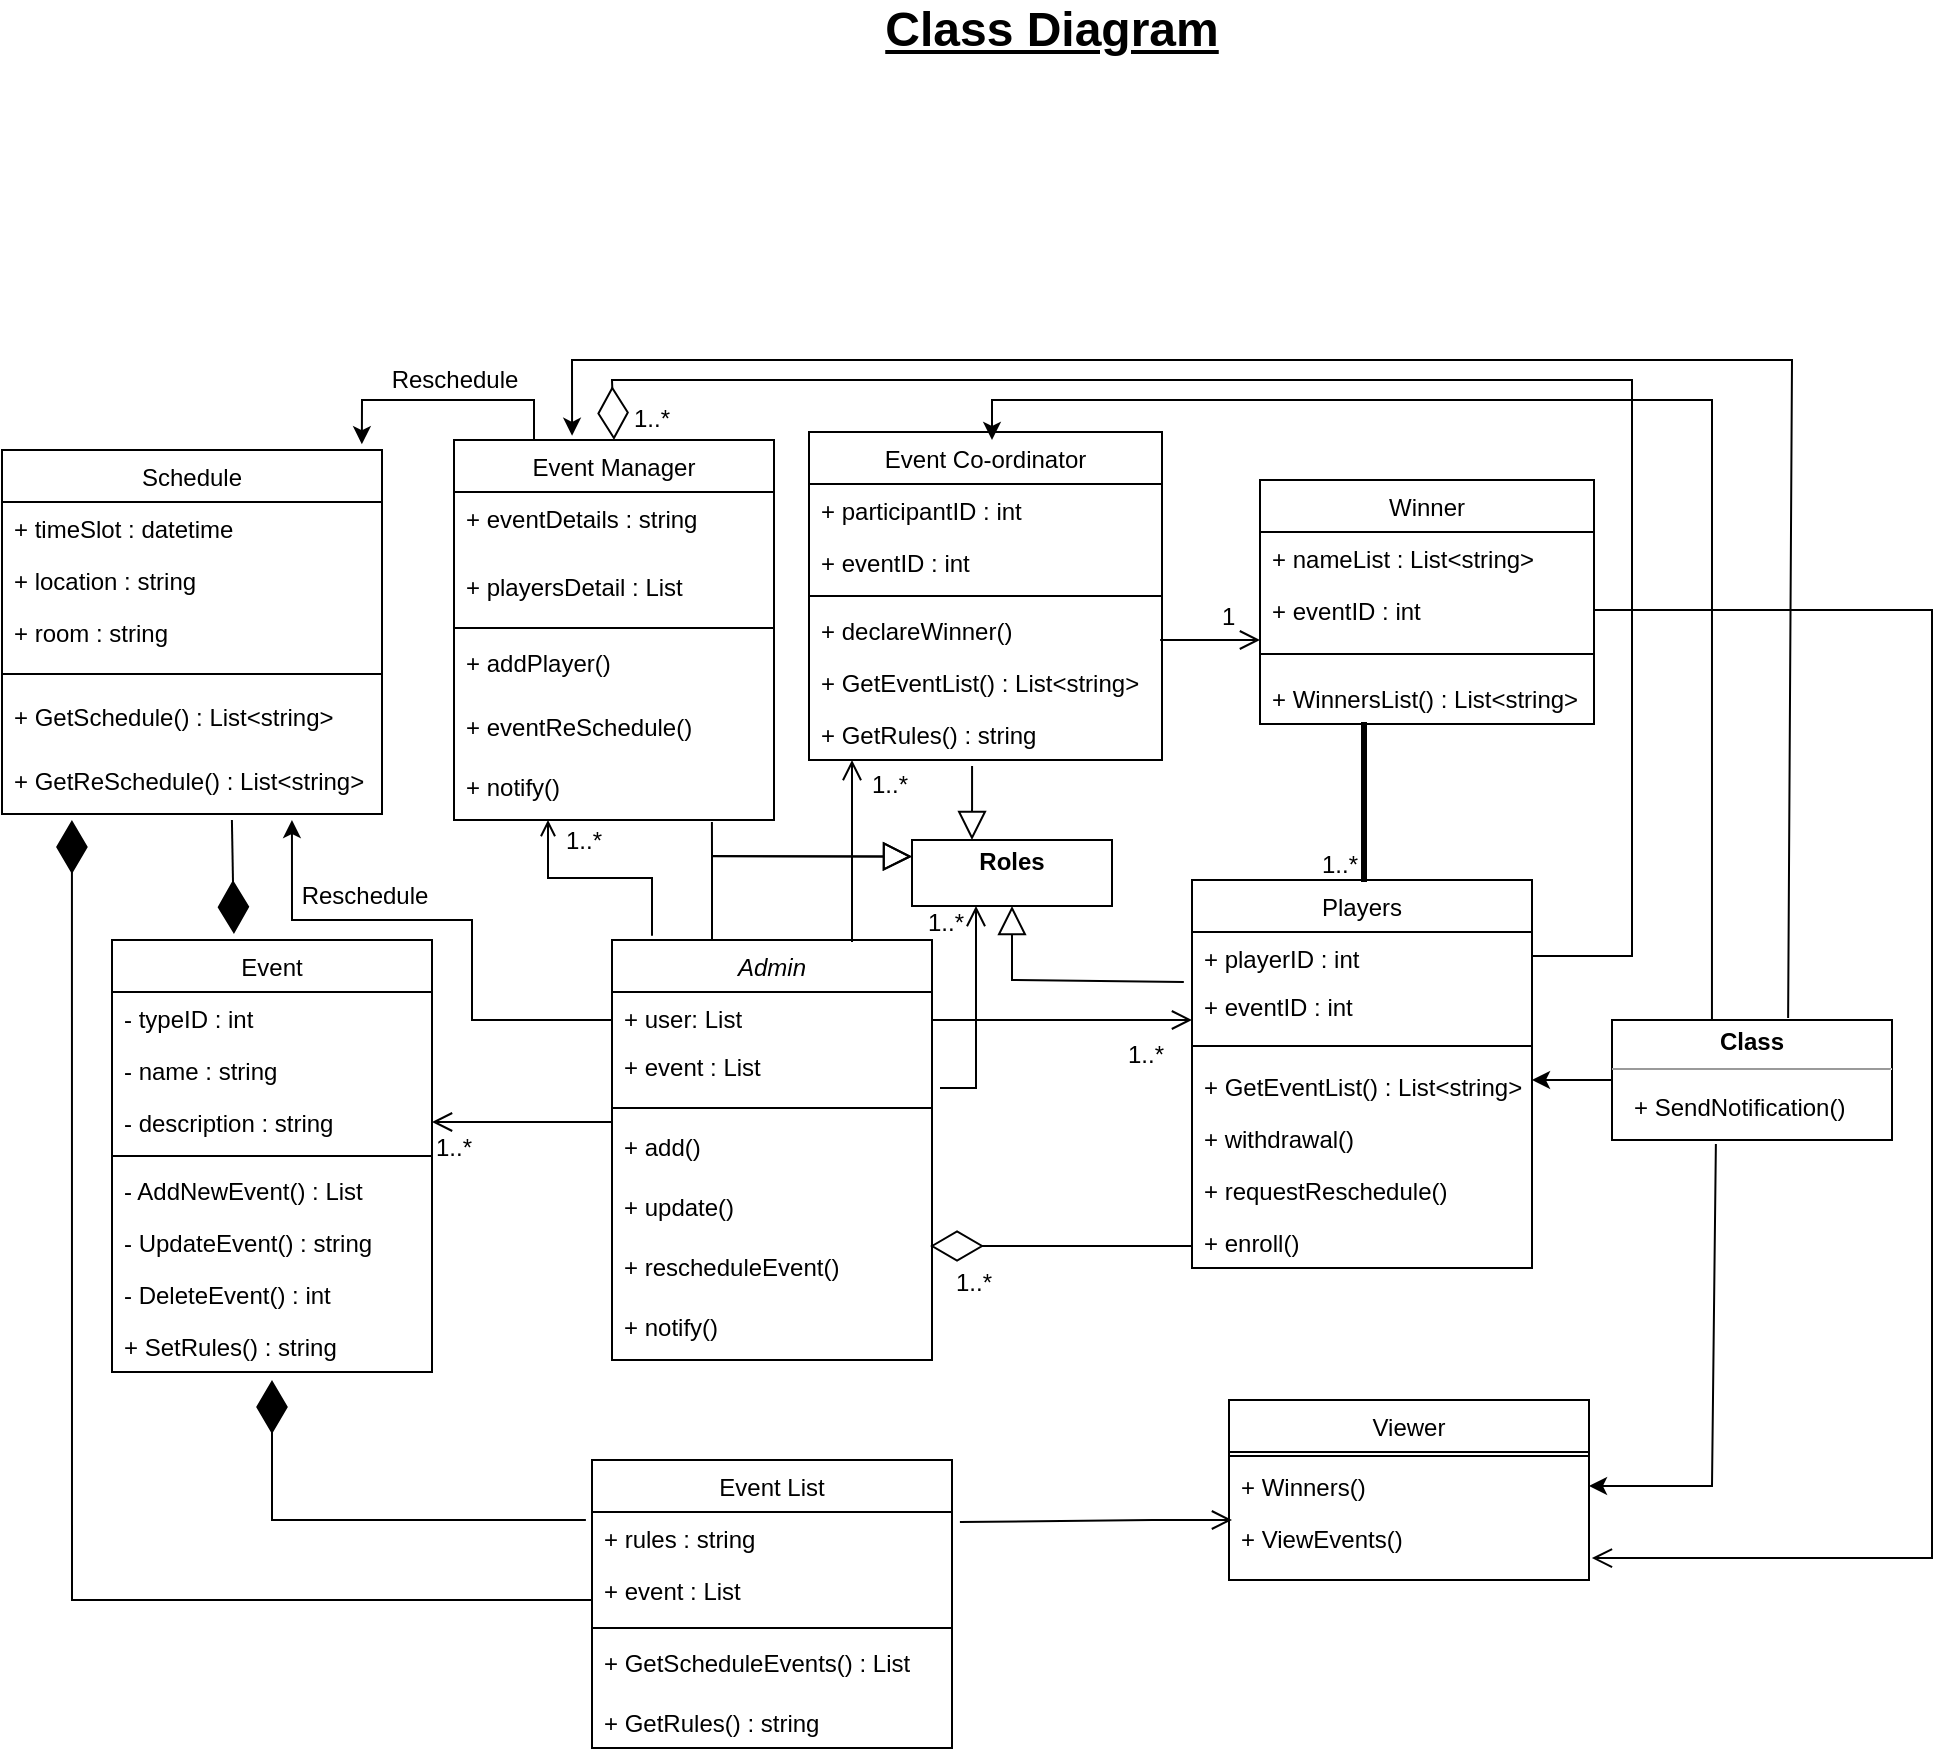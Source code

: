<mxfile version="20.7.4" type="device"><diagram id="C5RBs43oDa-KdzZeNtuy" name="Page-1"><mxGraphModel dx="1120" dy="452" grid="1" gridSize="10" guides="1" tooltips="1" connect="1" arrows="1" fold="1" page="1" pageScale="1" pageWidth="827" pageHeight="1169" math="0" shadow="0"><root><mxCell id="WIyWlLk6GJQsqaUBKTNV-0"/><mxCell id="WIyWlLk6GJQsqaUBKTNV-1" parent="WIyWlLk6GJQsqaUBKTNV-0"/><mxCell id="zkfFHV4jXpPFQw0GAbJ--13" value="Event Manager" style="swimlane;fontStyle=0;align=center;verticalAlign=top;childLayout=stackLayout;horizontal=1;startSize=26;horizontalStack=0;resizeParent=1;resizeLast=0;collapsible=1;marginBottom=0;rounded=0;shadow=0;strokeWidth=1;" parent="WIyWlLk6GJQsqaUBKTNV-1" vertex="1"><mxGeometry x="231" y="310" width="160" height="190" as="geometry"><mxRectangle x="340" y="380" width="170" height="26" as="alternateBounds"/></mxGeometry></mxCell><mxCell id="zxB-5FzPD1JeZyUtY9mm-42" value="+ eventDetails : string" style="text;align=left;verticalAlign=top;spacingLeft=4;spacingRight=4;overflow=hidden;rotatable=0;points=[[0,0.5],[1,0.5]];portConstraint=eastwest;" vertex="1" parent="zkfFHV4jXpPFQw0GAbJ--13"><mxGeometry y="26" width="160" height="34" as="geometry"/></mxCell><mxCell id="zxB-5FzPD1JeZyUtY9mm-41" value="+ playersDetail : List" style="text;align=left;verticalAlign=top;spacingLeft=4;spacingRight=4;overflow=hidden;rotatable=0;points=[[0,0.5],[1,0.5]];portConstraint=eastwest;" vertex="1" parent="zkfFHV4jXpPFQw0GAbJ--13"><mxGeometry y="60" width="160" height="30" as="geometry"/></mxCell><mxCell id="zkfFHV4jXpPFQw0GAbJ--15" value="" style="line;html=1;strokeWidth=1;align=left;verticalAlign=middle;spacingTop=-1;spacingLeft=3;spacingRight=3;rotatable=0;labelPosition=right;points=[];portConstraint=eastwest;" parent="zkfFHV4jXpPFQw0GAbJ--13" vertex="1"><mxGeometry y="90" width="160" height="8" as="geometry"/></mxCell><mxCell id="zxB-5FzPD1JeZyUtY9mm-44" value="+ addPlayer()" style="text;align=left;verticalAlign=top;spacingLeft=4;spacingRight=4;overflow=hidden;rotatable=0;points=[[0,0.5],[1,0.5]];portConstraint=eastwest;" vertex="1" parent="zkfFHV4jXpPFQw0GAbJ--13"><mxGeometry y="98" width="160" height="32" as="geometry"/></mxCell><mxCell id="zxB-5FzPD1JeZyUtY9mm-45" value="+ eventReSchedule()" style="text;align=left;verticalAlign=top;spacingLeft=4;spacingRight=4;overflow=hidden;rotatable=0;points=[[0,0.5],[1,0.5]];portConstraint=eastwest;" vertex="1" parent="zkfFHV4jXpPFQw0GAbJ--13"><mxGeometry y="130" width="160" height="30" as="geometry"/></mxCell><mxCell id="zxB-5FzPD1JeZyUtY9mm-46" value="+ notify()" style="text;align=left;verticalAlign=top;spacingLeft=4;spacingRight=4;overflow=hidden;rotatable=0;points=[[0,0.5],[1,0.5]];portConstraint=eastwest;" vertex="1" parent="zkfFHV4jXpPFQw0GAbJ--13"><mxGeometry y="160" width="160" height="30" as="geometry"/></mxCell><mxCell id="zkfFHV4jXpPFQw0GAbJ--17" value="Event Co-ordinator" style="swimlane;fontStyle=0;align=center;verticalAlign=top;childLayout=stackLayout;horizontal=1;startSize=26;horizontalStack=0;resizeParent=1;resizeLast=0;collapsible=1;marginBottom=0;rounded=0;shadow=0;strokeWidth=1;" parent="WIyWlLk6GJQsqaUBKTNV-1" vertex="1"><mxGeometry x="408.5" y="306" width="176.5" height="164" as="geometry"><mxRectangle x="550" y="140" width="160" height="26" as="alternateBounds"/></mxGeometry></mxCell><mxCell id="zxB-5FzPD1JeZyUtY9mm-77" value="+ participantID : int" style="text;align=left;verticalAlign=top;spacingLeft=4;spacingRight=4;overflow=hidden;rotatable=0;points=[[0,0.5],[1,0.5]];portConstraint=eastwest;rounded=0;shadow=0;html=0;" vertex="1" parent="zkfFHV4jXpPFQw0GAbJ--17"><mxGeometry y="26" width="176.5" height="26" as="geometry"/></mxCell><mxCell id="zxB-5FzPD1JeZyUtY9mm-80" value="+ eventID : int" style="text;align=left;verticalAlign=top;spacingLeft=4;spacingRight=4;overflow=hidden;rotatable=0;points=[[0,0.5],[1,0.5]];portConstraint=eastwest;" vertex="1" parent="zkfFHV4jXpPFQw0GAbJ--17"><mxGeometry y="52" width="176.5" height="26" as="geometry"/></mxCell><mxCell id="zkfFHV4jXpPFQw0GAbJ--23" value="" style="line;html=1;strokeWidth=1;align=left;verticalAlign=middle;spacingTop=-1;spacingLeft=3;spacingRight=3;rotatable=0;labelPosition=right;points=[];portConstraint=eastwest;" parent="zkfFHV4jXpPFQw0GAbJ--17" vertex="1"><mxGeometry y="78" width="176.5" height="8" as="geometry"/></mxCell><mxCell id="zxB-5FzPD1JeZyUtY9mm-79" value="+ declareWinner()" style="text;align=left;verticalAlign=top;spacingLeft=4;spacingRight=4;overflow=hidden;rotatable=0;points=[[0,0.5],[1,0.5]];portConstraint=eastwest;" vertex="1" parent="zkfFHV4jXpPFQw0GAbJ--17"><mxGeometry y="86" width="176.5" height="26" as="geometry"/></mxCell><mxCell id="zxB-5FzPD1JeZyUtY9mm-81" value="+ GetEventList() : List&lt;string&gt;" style="text;align=left;verticalAlign=top;spacingLeft=4;spacingRight=4;overflow=hidden;rotatable=0;points=[[0,0.5],[1,0.5]];portConstraint=eastwest;" vertex="1" parent="zkfFHV4jXpPFQw0GAbJ--17"><mxGeometry y="112" width="176.5" height="26" as="geometry"/></mxCell><mxCell id="zxB-5FzPD1JeZyUtY9mm-82" value="+ GetRules() : string" style="text;align=left;verticalAlign=top;spacingLeft=4;spacingRight=4;overflow=hidden;rotatable=0;points=[[0,0.5],[1,0.5]];portConstraint=eastwest;" vertex="1" parent="zkfFHV4jXpPFQw0GAbJ--17"><mxGeometry y="138" width="176.5" height="26" as="geometry"/></mxCell><mxCell id="zxB-5FzPD1JeZyUtY9mm-0" value="&lt;b&gt;&lt;font style=&quot;font-size: 24px;&quot;&gt;&lt;u&gt;Class Diagram&lt;/u&gt;&lt;/font&gt;&lt;/b&gt;" style="text;html=1;strokeColor=none;fillColor=none;align=center;verticalAlign=middle;whiteSpace=wrap;rounded=0;" vertex="1" parent="WIyWlLk6GJQsqaUBKTNV-1"><mxGeometry x="375" y="90" width="310" height="30" as="geometry"/></mxCell><mxCell id="zxB-5FzPD1JeZyUtY9mm-4" value="Viewer" style="swimlane;fontStyle=0;align=center;verticalAlign=top;childLayout=stackLayout;horizontal=1;startSize=26;horizontalStack=0;resizeParent=1;resizeLast=0;collapsible=1;marginBottom=0;rounded=0;shadow=0;strokeWidth=1;" vertex="1" parent="WIyWlLk6GJQsqaUBKTNV-1"><mxGeometry x="618.5" y="790" width="180" height="90" as="geometry"><mxRectangle x="340" y="380" width="170" height="26" as="alternateBounds"/></mxGeometry></mxCell><mxCell id="zxB-5FzPD1JeZyUtY9mm-6" value="" style="line;html=1;strokeWidth=1;align=left;verticalAlign=middle;spacingTop=-1;spacingLeft=3;spacingRight=3;rotatable=0;labelPosition=right;points=[];portConstraint=eastwest;" vertex="1" parent="zxB-5FzPD1JeZyUtY9mm-4"><mxGeometry y="26" width="180" height="4" as="geometry"/></mxCell><mxCell id="zxB-5FzPD1JeZyUtY9mm-110" value="+ Winners()" style="text;align=left;verticalAlign=top;spacingLeft=4;spacingRight=4;overflow=hidden;rotatable=0;points=[[0,0.5],[1,0.5]];portConstraint=eastwest;" vertex="1" parent="zxB-5FzPD1JeZyUtY9mm-4"><mxGeometry y="30" width="180" height="26" as="geometry"/></mxCell><mxCell id="zxB-5FzPD1JeZyUtY9mm-122" value="+ ViewEvents()" style="text;align=left;verticalAlign=top;spacingLeft=4;spacingRight=4;overflow=hidden;rotatable=0;points=[[0,0.5],[1,0.5]];portConstraint=eastwest;" vertex="1" parent="zxB-5FzPD1JeZyUtY9mm-4"><mxGeometry y="56" width="180" height="30" as="geometry"/></mxCell><mxCell id="zxB-5FzPD1JeZyUtY9mm-13" value="Admin" style="swimlane;fontStyle=2;align=center;verticalAlign=top;childLayout=stackLayout;horizontal=1;startSize=26;horizontalStack=0;resizeParent=1;resizeLast=0;collapsible=1;marginBottom=0;rounded=0;shadow=0;strokeWidth=1;" vertex="1" parent="WIyWlLk6GJQsqaUBKTNV-1"><mxGeometry x="310" y="560" width="160" height="210" as="geometry"><mxRectangle x="230" y="140" width="160" height="26" as="alternateBounds"/></mxGeometry></mxCell><mxCell id="zxB-5FzPD1JeZyUtY9mm-14" value="+ user: List" style="text;align=left;verticalAlign=top;spacingLeft=4;spacingRight=4;overflow=hidden;rotatable=0;points=[[0,0.5],[1,0.5]];portConstraint=eastwest;" vertex="1" parent="zxB-5FzPD1JeZyUtY9mm-13"><mxGeometry y="26" width="160" height="24" as="geometry"/></mxCell><mxCell id="zxB-5FzPD1JeZyUtY9mm-95" value="+ event : List" style="text;align=left;verticalAlign=top;spacingLeft=4;spacingRight=4;overflow=hidden;rotatable=0;points=[[0,0.5],[1,0.5]];portConstraint=eastwest;" vertex="1" parent="zxB-5FzPD1JeZyUtY9mm-13"><mxGeometry y="50" width="160" height="28" as="geometry"/></mxCell><mxCell id="zxB-5FzPD1JeZyUtY9mm-16" value="" style="line;html=1;strokeWidth=1;align=left;verticalAlign=middle;spacingTop=-1;spacingLeft=3;spacingRight=3;rotatable=0;labelPosition=right;points=[];portConstraint=eastwest;" vertex="1" parent="zxB-5FzPD1JeZyUtY9mm-13"><mxGeometry y="78" width="160" height="12" as="geometry"/></mxCell><mxCell id="zxB-5FzPD1JeZyUtY9mm-17" value="+ add()" style="text;align=left;verticalAlign=top;spacingLeft=4;spacingRight=4;overflow=hidden;rotatable=0;points=[[0,0.5],[1,0.5]];portConstraint=eastwest;" vertex="1" parent="zxB-5FzPD1JeZyUtY9mm-13"><mxGeometry y="90" width="160" height="30" as="geometry"/></mxCell><mxCell id="zxB-5FzPD1JeZyUtY9mm-18" value="+ update()" style="text;align=left;verticalAlign=top;spacingLeft=4;spacingRight=4;overflow=hidden;rotatable=0;points=[[0,0.5],[1,0.5]];portConstraint=eastwest;" vertex="1" parent="zxB-5FzPD1JeZyUtY9mm-13"><mxGeometry y="120" width="160" height="30" as="geometry"/></mxCell><mxCell id="zxB-5FzPD1JeZyUtY9mm-69" value="+ rescheduleEvent()" style="text;align=left;verticalAlign=top;spacingLeft=4;spacingRight=4;overflow=hidden;rotatable=0;points=[[0,0.5],[1,0.5]];portConstraint=eastwest;" vertex="1" parent="zxB-5FzPD1JeZyUtY9mm-13"><mxGeometry y="150" width="160" height="30" as="geometry"/></mxCell><mxCell id="zxB-5FzPD1JeZyUtY9mm-19" value="+ notify()" style="text;align=left;verticalAlign=top;spacingLeft=4;spacingRight=4;overflow=hidden;rotatable=0;points=[[0,0.5],[1,0.5]];portConstraint=eastwest;" vertex="1" parent="zxB-5FzPD1JeZyUtY9mm-13"><mxGeometry y="180" width="160" height="30" as="geometry"/></mxCell><mxCell id="zxB-5FzPD1JeZyUtY9mm-20" value="Event List" style="swimlane;fontStyle=0;align=center;verticalAlign=top;childLayout=stackLayout;horizontal=1;startSize=26;horizontalStack=0;resizeParent=1;resizeLast=0;collapsible=1;marginBottom=0;rounded=0;shadow=0;strokeWidth=1;" vertex="1" parent="WIyWlLk6GJQsqaUBKTNV-1"><mxGeometry x="300" y="820" width="180" height="144" as="geometry"><mxRectangle x="340" y="380" width="170" height="26" as="alternateBounds"/></mxGeometry></mxCell><mxCell id="zxB-5FzPD1JeZyUtY9mm-21" value="+ rules : string" style="text;align=left;verticalAlign=top;spacingLeft=4;spacingRight=4;overflow=hidden;rotatable=0;points=[[0,0.5],[1,0.5]];portConstraint=eastwest;" vertex="1" parent="zxB-5FzPD1JeZyUtY9mm-20"><mxGeometry y="26" width="180" height="26" as="geometry"/></mxCell><mxCell id="zxB-5FzPD1JeZyUtY9mm-15" value="+ event : List" style="text;align=left;verticalAlign=top;spacingLeft=4;spacingRight=4;overflow=hidden;rotatable=0;points=[[0,0.5],[1,0.5]];portConstraint=eastwest;" vertex="1" parent="zxB-5FzPD1JeZyUtY9mm-20"><mxGeometry y="52" width="180" height="28" as="geometry"/></mxCell><mxCell id="zxB-5FzPD1JeZyUtY9mm-22" value="" style="line;html=1;strokeWidth=1;align=left;verticalAlign=middle;spacingTop=-1;spacingLeft=3;spacingRight=3;rotatable=0;labelPosition=right;points=[];portConstraint=eastwest;" vertex="1" parent="zxB-5FzPD1JeZyUtY9mm-20"><mxGeometry y="80" width="180" height="8" as="geometry"/></mxCell><mxCell id="zxB-5FzPD1JeZyUtY9mm-86" value="+ GetScheduleEvents() : List" style="text;align=left;verticalAlign=top;spacingLeft=4;spacingRight=4;overflow=hidden;rotatable=0;points=[[0,0.5],[1,0.5]];portConstraint=eastwest;" vertex="1" parent="zxB-5FzPD1JeZyUtY9mm-20"><mxGeometry y="88" width="180" height="30" as="geometry"/></mxCell><mxCell id="zxB-5FzPD1JeZyUtY9mm-93" value="+ GetRules() : string" style="text;align=left;verticalAlign=top;spacingLeft=4;spacingRight=4;overflow=hidden;rotatable=0;points=[[0,0.5],[1,0.5]];portConstraint=eastwest;" vertex="1" parent="zxB-5FzPD1JeZyUtY9mm-20"><mxGeometry y="118" width="180" height="26" as="geometry"/></mxCell><mxCell id="zxB-5FzPD1JeZyUtY9mm-23" value="Winner" style="swimlane;fontStyle=0;align=center;verticalAlign=top;childLayout=stackLayout;horizontal=1;startSize=26;horizontalStack=0;resizeParent=1;resizeLast=0;collapsible=1;marginBottom=0;rounded=0;shadow=0;strokeWidth=1;" vertex="1" parent="WIyWlLk6GJQsqaUBKTNV-1"><mxGeometry x="634" y="330" width="167" height="122" as="geometry"><mxRectangle x="340" y="380" width="170" height="26" as="alternateBounds"/></mxGeometry></mxCell><mxCell id="zxB-5FzPD1JeZyUtY9mm-24" value="+ nameList : List&lt;string&gt;" style="text;align=left;verticalAlign=top;spacingLeft=4;spacingRight=4;overflow=hidden;rotatable=0;points=[[0,0.5],[1,0.5]];portConstraint=eastwest;" vertex="1" parent="zxB-5FzPD1JeZyUtY9mm-23"><mxGeometry y="26" width="167" height="26" as="geometry"/></mxCell><mxCell id="zxB-5FzPD1JeZyUtY9mm-83" value="+ eventID : int" style="text;align=left;verticalAlign=top;spacingLeft=4;spacingRight=4;overflow=hidden;rotatable=0;points=[[0,0.5],[1,0.5]];portConstraint=eastwest;" vertex="1" parent="zxB-5FzPD1JeZyUtY9mm-23"><mxGeometry y="52" width="167" height="26" as="geometry"/></mxCell><mxCell id="zxB-5FzPD1JeZyUtY9mm-25" value="" style="line;html=1;strokeWidth=1;align=left;verticalAlign=middle;spacingTop=-1;spacingLeft=3;spacingRight=3;rotatable=0;labelPosition=right;points=[];portConstraint=eastwest;" vertex="1" parent="zxB-5FzPD1JeZyUtY9mm-23"><mxGeometry y="78" width="167" height="18" as="geometry"/></mxCell><mxCell id="zxB-5FzPD1JeZyUtY9mm-84" value="+ WinnersList() : List&lt;string&gt;" style="text;align=left;verticalAlign=top;spacingLeft=4;spacingRight=4;overflow=hidden;rotatable=0;points=[[0,0.5],[1,0.5]];portConstraint=eastwest;" vertex="1" parent="zxB-5FzPD1JeZyUtY9mm-23"><mxGeometry y="96" width="167" height="26" as="geometry"/></mxCell><mxCell id="zxB-5FzPD1JeZyUtY9mm-26" value="Schedule" style="swimlane;fontStyle=0;align=center;verticalAlign=top;childLayout=stackLayout;horizontal=1;startSize=26;horizontalStack=0;resizeParent=1;resizeLast=0;collapsible=1;marginBottom=0;rounded=0;shadow=0;strokeWidth=1;" vertex="1" parent="WIyWlLk6GJQsqaUBKTNV-1"><mxGeometry x="5" y="315" width="190" height="182" as="geometry"><mxRectangle x="340" y="380" width="170" height="26" as="alternateBounds"/></mxGeometry></mxCell><mxCell id="zxB-5FzPD1JeZyUtY9mm-27" value="+ timeSlot : datetime" style="text;align=left;verticalAlign=top;spacingLeft=4;spacingRight=4;overflow=hidden;rotatable=0;points=[[0,0.5],[1,0.5]];portConstraint=eastwest;" vertex="1" parent="zxB-5FzPD1JeZyUtY9mm-26"><mxGeometry y="26" width="190" height="26" as="geometry"/></mxCell><mxCell id="zxB-5FzPD1JeZyUtY9mm-28" value="+ location : string" style="text;align=left;verticalAlign=top;spacingLeft=4;spacingRight=4;overflow=hidden;rotatable=0;points=[[0,0.5],[1,0.5]];portConstraint=eastwest;" vertex="1" parent="zxB-5FzPD1JeZyUtY9mm-26"><mxGeometry y="52" width="190" height="26" as="geometry"/></mxCell><mxCell id="zxB-5FzPD1JeZyUtY9mm-32" value="+ room : string" style="text;align=left;verticalAlign=top;spacingLeft=4;spacingRight=4;overflow=hidden;rotatable=0;points=[[0,0.5],[1,0.5]];portConstraint=eastwest;" vertex="1" parent="zxB-5FzPD1JeZyUtY9mm-26"><mxGeometry y="78" width="190" height="26" as="geometry"/></mxCell><mxCell id="zxB-5FzPD1JeZyUtY9mm-29" value="" style="line;html=1;strokeWidth=1;align=left;verticalAlign=middle;spacingTop=-1;spacingLeft=3;spacingRight=3;rotatable=0;labelPosition=right;points=[];portConstraint=eastwest;" vertex="1" parent="zxB-5FzPD1JeZyUtY9mm-26"><mxGeometry y="104" width="190" height="16" as="geometry"/></mxCell><mxCell id="zxB-5FzPD1JeZyUtY9mm-30" value="+ GetSchedule() : List&lt;string&gt;" style="text;align=left;verticalAlign=top;spacingLeft=4;spacingRight=4;overflow=hidden;rotatable=0;points=[[0,0.5],[1,0.5]];portConstraint=eastwest;" vertex="1" parent="zxB-5FzPD1JeZyUtY9mm-26"><mxGeometry y="120" width="190" height="32" as="geometry"/></mxCell><mxCell id="zxB-5FzPD1JeZyUtY9mm-31" value="+ GetReSchedule() : List&lt;string&gt;" style="text;align=left;verticalAlign=top;spacingLeft=4;spacingRight=4;overflow=hidden;rotatable=0;points=[[0,0.5],[1,0.5]];portConstraint=eastwest;" vertex="1" parent="zxB-5FzPD1JeZyUtY9mm-26"><mxGeometry y="152" width="190" height="30" as="geometry"/></mxCell><mxCell id="zxB-5FzPD1JeZyUtY9mm-33" value="Event" style="swimlane;fontStyle=0;align=center;verticalAlign=top;childLayout=stackLayout;horizontal=1;startSize=26;horizontalStack=0;resizeParent=1;resizeLast=0;collapsible=1;marginBottom=0;rounded=0;shadow=0;strokeWidth=1;" vertex="1" parent="WIyWlLk6GJQsqaUBKTNV-1"><mxGeometry x="60" y="560" width="160" height="216" as="geometry"><mxRectangle x="550" y="140" width="160" height="26" as="alternateBounds"/></mxGeometry></mxCell><mxCell id="zxB-5FzPD1JeZyUtY9mm-34" value="- typeID : int" style="text;align=left;verticalAlign=top;spacingLeft=4;spacingRight=4;overflow=hidden;rotatable=0;points=[[0,0.5],[1,0.5]];portConstraint=eastwest;" vertex="1" parent="zxB-5FzPD1JeZyUtY9mm-33"><mxGeometry y="26" width="160" height="26" as="geometry"/></mxCell><mxCell id="zxB-5FzPD1JeZyUtY9mm-35" value="- name : string" style="text;align=left;verticalAlign=top;spacingLeft=4;spacingRight=4;overflow=hidden;rotatable=0;points=[[0,0.5],[1,0.5]];portConstraint=eastwest;rounded=0;shadow=0;html=0;" vertex="1" parent="zxB-5FzPD1JeZyUtY9mm-33"><mxGeometry y="52" width="160" height="26" as="geometry"/></mxCell><mxCell id="zxB-5FzPD1JeZyUtY9mm-36" value="- description : string" style="text;align=left;verticalAlign=top;spacingLeft=4;spacingRight=4;overflow=hidden;rotatable=0;points=[[0,0.5],[1,0.5]];portConstraint=eastwest;rounded=0;shadow=0;html=0;" vertex="1" parent="zxB-5FzPD1JeZyUtY9mm-33"><mxGeometry y="78" width="160" height="26" as="geometry"/></mxCell><mxCell id="zxB-5FzPD1JeZyUtY9mm-37" value="" style="line;html=1;strokeWidth=1;align=left;verticalAlign=middle;spacingTop=-1;spacingLeft=3;spacingRight=3;rotatable=0;labelPosition=right;points=[];portConstraint=eastwest;" vertex="1" parent="zxB-5FzPD1JeZyUtY9mm-33"><mxGeometry y="104" width="160" height="8" as="geometry"/></mxCell><mxCell id="zxB-5FzPD1JeZyUtY9mm-38" value="- AddNewEvent() : List" style="text;align=left;verticalAlign=top;spacingLeft=4;spacingRight=4;overflow=hidden;rotatable=0;points=[[0,0.5],[1,0.5]];portConstraint=eastwest;" vertex="1" parent="zxB-5FzPD1JeZyUtY9mm-33"><mxGeometry y="112" width="160" height="26" as="geometry"/></mxCell><mxCell id="zxB-5FzPD1JeZyUtY9mm-39" value="- UpdateEvent() : string" style="text;align=left;verticalAlign=top;spacingLeft=4;spacingRight=4;overflow=hidden;rotatable=0;points=[[0,0.5],[1,0.5]];portConstraint=eastwest;" vertex="1" parent="zxB-5FzPD1JeZyUtY9mm-33"><mxGeometry y="138" width="160" height="26" as="geometry"/></mxCell><mxCell id="zxB-5FzPD1JeZyUtY9mm-48" value="- DeleteEvent() : int" style="text;align=left;verticalAlign=top;spacingLeft=4;spacingRight=4;overflow=hidden;rotatable=0;points=[[0,0.5],[1,0.5]];portConstraint=eastwest;" vertex="1" parent="zxB-5FzPD1JeZyUtY9mm-33"><mxGeometry y="164" width="160" height="26" as="geometry"/></mxCell><mxCell id="zxB-5FzPD1JeZyUtY9mm-94" value="+ SetRules() : string" style="text;align=left;verticalAlign=top;spacingLeft=4;spacingRight=4;overflow=hidden;rotatable=0;points=[[0,0.5],[1,0.5]];portConstraint=eastwest;" vertex="1" parent="zxB-5FzPD1JeZyUtY9mm-33"><mxGeometry y="190" width="160" height="26" as="geometry"/></mxCell><mxCell id="zxB-5FzPD1JeZyUtY9mm-49" value="Players" style="swimlane;fontStyle=0;align=center;verticalAlign=top;childLayout=stackLayout;horizontal=1;startSize=26;horizontalStack=0;resizeParent=1;resizeLast=0;collapsible=1;marginBottom=0;rounded=0;shadow=0;strokeWidth=1;" vertex="1" parent="WIyWlLk6GJQsqaUBKTNV-1"><mxGeometry x="600" y="530" width="170" height="194" as="geometry"><mxRectangle x="550" y="140" width="160" height="26" as="alternateBounds"/></mxGeometry></mxCell><mxCell id="zxB-5FzPD1JeZyUtY9mm-65" value="+ playerID : int" style="text;align=left;verticalAlign=top;spacingLeft=4;spacingRight=4;overflow=hidden;rotatable=0;points=[[0,0.5],[1,0.5]];portConstraint=eastwest;" vertex="1" parent="zxB-5FzPD1JeZyUtY9mm-49"><mxGeometry y="26" width="170" height="24" as="geometry"/></mxCell><mxCell id="zxB-5FzPD1JeZyUtY9mm-66" value="+ eventID : int" style="text;align=left;verticalAlign=top;spacingLeft=4;spacingRight=4;overflow=hidden;rotatable=0;points=[[0,0.5],[1,0.5]];portConstraint=eastwest;" vertex="1" parent="zxB-5FzPD1JeZyUtY9mm-49"><mxGeometry y="50" width="170" height="26" as="geometry"/></mxCell><mxCell id="zxB-5FzPD1JeZyUtY9mm-54" value="" style="line;html=1;strokeWidth=1;align=left;verticalAlign=middle;spacingTop=-1;spacingLeft=3;spacingRight=3;rotatable=0;labelPosition=right;points=[];portConstraint=eastwest;" vertex="1" parent="zxB-5FzPD1JeZyUtY9mm-49"><mxGeometry y="76" width="170" height="14" as="geometry"/></mxCell><mxCell id="zxB-5FzPD1JeZyUtY9mm-63" value="+ GetEventList() : List&lt;string&gt;" style="text;align=left;verticalAlign=top;spacingLeft=4;spacingRight=4;overflow=hidden;rotatable=0;points=[[0,0.5],[1,0.5]];portConstraint=eastwest;" vertex="1" parent="zxB-5FzPD1JeZyUtY9mm-49"><mxGeometry y="90" width="170" height="26" as="geometry"/></mxCell><mxCell id="zxB-5FzPD1JeZyUtY9mm-67" value="+ withdrawal()" style="text;align=left;verticalAlign=top;spacingLeft=4;spacingRight=4;overflow=hidden;rotatable=0;points=[[0,0.5],[1,0.5]];portConstraint=eastwest;" vertex="1" parent="zxB-5FzPD1JeZyUtY9mm-49"><mxGeometry y="116" width="170" height="26" as="geometry"/></mxCell><mxCell id="zxB-5FzPD1JeZyUtY9mm-68" value="+ requestReschedule()" style="text;align=left;verticalAlign=top;spacingLeft=4;spacingRight=4;overflow=hidden;rotatable=0;points=[[0,0.5],[1,0.5]];portConstraint=eastwest;" vertex="1" parent="zxB-5FzPD1JeZyUtY9mm-49"><mxGeometry y="142" width="170" height="26" as="geometry"/></mxCell><mxCell id="zxB-5FzPD1JeZyUtY9mm-123" value="+ enroll()" style="text;align=left;verticalAlign=top;spacingLeft=4;spacingRight=4;overflow=hidden;rotatable=0;points=[[0,0.5],[1,0.5]];portConstraint=eastwest;" vertex="1" parent="zxB-5FzPD1JeZyUtY9mm-49"><mxGeometry y="168" width="170" height="26" as="geometry"/></mxCell><mxCell id="zxB-5FzPD1JeZyUtY9mm-70" value="" style="endArrow=diamondThin;endFill=0;endSize=24;html=1;rounded=0;fontSize=14;entryX=0.5;entryY=0;entryDx=0;entryDy=0;exitX=1;exitY=0.5;exitDx=0;exitDy=0;" edge="1" parent="WIyWlLk6GJQsqaUBKTNV-1" source="zxB-5FzPD1JeZyUtY9mm-65" target="zkfFHV4jXpPFQw0GAbJ--13"><mxGeometry width="160" relative="1" as="geometry"><mxPoint x="790" y="540" as="sourcePoint"/><mxPoint x="380" y="260" as="targetPoint"/><Array as="points"><mxPoint x="820" y="568"/><mxPoint x="820" y="280"/><mxPoint x="310" y="280"/></Array></mxGeometry></mxCell><mxCell id="zxB-5FzPD1JeZyUtY9mm-72" value="1..*" style="resizable=0;align=left;verticalAlign=bottom;labelBackgroundColor=none;fontSize=12;" connectable="0" vertex="1" parent="WIyWlLk6GJQsqaUBKTNV-1"><mxGeometry x="375" y="280" as="geometry"><mxPoint x="-56" y="28" as="offset"/></mxGeometry></mxCell><mxCell id="zxB-5FzPD1JeZyUtY9mm-73" value="1..*" style="resizable=0;align=left;verticalAlign=bottom;labelBackgroundColor=none;fontSize=12;" connectable="0" vertex="1" parent="WIyWlLk6GJQsqaUBKTNV-1"><mxGeometry x="480" y="740" as="geometry"/></mxCell><mxCell id="zxB-5FzPD1JeZyUtY9mm-74" value="" style="endArrow=diamondThin;endFill=0;endSize=24;html=1;rounded=0;fontSize=14;entryX=0.994;entryY=0.1;entryDx=0;entryDy=0;entryPerimeter=0;" edge="1" parent="WIyWlLk6GJQsqaUBKTNV-1" target="zxB-5FzPD1JeZyUtY9mm-69"><mxGeometry width="160" relative="1" as="geometry"><mxPoint x="600" y="713" as="sourcePoint"/><mxPoint x="470" y="722" as="targetPoint"/><Array as="points"/></mxGeometry></mxCell><mxCell id="zxB-5FzPD1JeZyUtY9mm-115" value="&lt;p style=&quot;margin:0px;margin-top:4px;text-align:center;&quot;&gt;&lt;b&gt;Class&lt;/b&gt;&lt;/p&gt;&lt;hr size=&quot;1&quot;&gt;&lt;div style=&quot;height:2px;&quot;&gt;&lt;/div&gt;&lt;div style=&quot;height:2px;&quot;&gt;&lt;span style=&quot;color: rgba(0, 0, 0, 0); font-family: monospace; font-size: 0px;&quot;&gt;%3CmxGraphModel%3E%3Croot%3E%3CmxCell%20id%3D%220%22%2F%3E%3CmxCell%20id%3D%221%22%20parent%3D%220%22%2F%3E%3CmxCell%20id%3D%222%22%20value%3D%22%2B%20Winners()%22%20style%3D%22text%3Balign%3Dleft%3BverticalAlign%3Dtop%3BspacingLeft%3D4%3BspacingRight%3D4%3Boverflow%3Dhidden%3Brotatable%3D0%3Bpoints%3D%5B%5B0%2C0.5%5D%2C%5B1%2C0.5%5D%5D%3BportConstraint%3Deastwest%3B%22%20vertex%3D%221%22%20parent%3D%221%22%3E%3CmxGeometry%20x%3D%22300%22%20y%3D%221080%22%20width%3D%22180%22%20height%3D%2226%22%20as%3D%22geometry%22%2F%3E%3C%2FmxCell%3E%3C%2Froot%3E%3C%2FmxGraphModel%3E&lt;/span&gt;&lt;/div&gt;&lt;span style=&quot;color: rgba(0, 0, 0, 0); font-family: monospace; font-size: 0px;&quot;&gt;%3CmxGraphModel%3E%3Croot%3E%3CmxCell%20id%3D%220%22%2F%3E%3CmxCell%20id%3D%221%22%20parent%3D%220%22%2F%3E%3CmxCell%20id%3D%222%22%20value%3D%22%2B%20Winners()%22%20style%3D%22text%3Balign%3Dleft%3BverticalAlign%3Dtop%3BspacingLeft%3D4%3BspacingRight%3D4%3Boverflow%3Dhidden%3Brotatable%3D0%3Bpoints%3D%5B%5B0%2C0.5%5D%2C%5B1%2C0.5%5D%5D%3BportConstraint%3Deastwest%3B%22%20vertex%3D%221%22%20parent%3D%221%22%3E%3CmxGeometry%20x%3D%22300%22%20y%3D%221080%22%20width%3D%22180%22%20height%3D%2226%22%20as%3D%22geometry%22%2F%3E%3C%2FmxCell%3E%3C%2Froot%3E%3C%2FmxGraphModel%3E&lt;/span&gt;&lt;span style=&quot;color: rgba(0, 0, 0, 0); font-family: monospace; font-size: 0px;&quot;&gt;%3CmxGraphModel%3E%3Croot%3E%3CmxCell%20id%3D%220%22%2F%3E%3CmxCell%20id%3D%221%22%20parent%3D%220%22%2F%3E%3CmxCell%20id%3D%222%22%20value%3D%22%2B%20Winners()%22%20style%3D%22text%3Balign%3Dleft%3BverticalAlign%3Dtop%3BspacingLeft%3D4%3BspacingRight%3D4%3Boverflow%3Dhidden%3Brotatable%3D0%3Bpoints%3D%5B%5B0%2C0.5%5D%2C%5B1%2C0.5%5D%5D%3BportConstraint%3Deastwest%3B%22%20vertex%3D%221%22%20parent%3D%221%22%3E%3CmxGeometry%20x%3D%22300%22%20y%3D%221080%22%20width%3D%22180%22%20height%3D%2226%22%20as%3D%22geometry%22%2F%3E%3C%2FmxCell%3E%3C%2Froot%3E%3C%2FmxGraphModel%3E&lt;/span&gt;&lt;span style=&quot;color: rgba(0, 0, 0, 0); font-family: monospace; font-size: 0px;&quot;&gt;%3CmxGraphModel%3E%3Croot%3E%3CmxCell%20id%3D%220%22%2F%3E%3CmxCell%20id%3D%221%22%20parent%3D%220%22%2F%3E%3CmxCell%20id%3D%222%22%20value%3D%22%2B%20Winners()%22%20style%3D%22text%3Balign%3Dleft%3BverticalAlign%3Dtop%3BspacingLeft%3D4%3BspacingRight%3D4%3Boverflow%3Dhidden%3Brotatable%3D0%3Bpoints%3D%5B%5B0%2C0.5%5D%2C%5B1%2C0.5%5D%5D%3BportConstraint%3Deastwest%3B%22%20vertex%3D%221%22%20parent%3D%221%22%3E%3CmxGeometry%20x%3D%22300%22%20y%3D%221080%22%20width%3D%22180%22%20height%3D%2226%22%20as%3D%22geometry%22%2F%3E%3C%2FmxCell%3E%3C%2Froot%3E%3C%2FmxGraphModel%3E&lt;/span&gt;&lt;span style=&quot;color: rgba(0, 0, 0, 0); font-family: monospace; font-size: 0px;&quot;&gt;%3CmxGraphModel%3E%3Croot%3E%3CmxCell%20id%3D%220%22%2F%3E%3CmxCell%20id%3D%221%22%20parent%3D%220%22%2F%3E%3CmxCell%20id%3D%222%22%20value%3D%22%2B%20Winners()%22%20style%3D%22text%3Balign%3Dleft%3BverticalAlign%3Dtop%3BspacingLeft%3D4%3BspacingRight%3D4%3Boverflow%3Dhidden%3Brotatable%3D0%3Bpoints%3D%5B%5B0%2C0.5%5D%2C%5B1%2C0.5%5D%5D%3BportConstraint%3Deastwest%3B%22%20vertex%3D%221%22%20parent%3D%221%22%3E%3CmxGeometry%20x%3D%22300%22%20y%3D%221080%22%20width%3D%22180%22%20height%3D%2226%22%20as%3D%22geometry%22%2F%3E%3C%2FmxCell%3E%3C%2Froot%3E%3C%2FmxGraphModel%3E&lt;/span&gt;" style="verticalAlign=top;align=left;overflow=fill;fontSize=12;fontFamily=Helvetica;html=1;" vertex="1" parent="WIyWlLk6GJQsqaUBKTNV-1"><mxGeometry x="810" y="600" width="140" height="60" as="geometry"/></mxCell><mxCell id="zxB-5FzPD1JeZyUtY9mm-116" value="+ SendNotification()" style="text;align=left;verticalAlign=top;spacingLeft=4;spacingRight=4;overflow=hidden;rotatable=0;points=[[0,0.5],[1,0.5]];portConstraint=eastwest;" vertex="1" parent="WIyWlLk6GJQsqaUBKTNV-1"><mxGeometry x="815" y="630" width="130" height="26" as="geometry"/></mxCell><mxCell id="zxB-5FzPD1JeZyUtY9mm-124" value="" style="endArrow=diamondThin;endFill=1;endSize=24;html=1;rounded=0;fontSize=12;exitX=0.605;exitY=1.1;exitDx=0;exitDy=0;exitPerimeter=0;entryX=0.381;entryY=-0.014;entryDx=0;entryDy=0;entryPerimeter=0;" edge="1" parent="WIyWlLk6GJQsqaUBKTNV-1" source="zxB-5FzPD1JeZyUtY9mm-31" target="zxB-5FzPD1JeZyUtY9mm-33"><mxGeometry width="160" relative="1" as="geometry"><mxPoint x="95" y="540" as="sourcePoint"/><mxPoint x="160" y="550" as="targetPoint"/></mxGeometry></mxCell><mxCell id="zxB-5FzPD1JeZyUtY9mm-125" value="" style="endArrow=diamondThin;endFill=1;endSize=24;html=1;rounded=0;fontSize=12;exitX=-0.017;exitY=0.154;exitDx=0;exitDy=0;exitPerimeter=0;" edge="1" parent="WIyWlLk6GJQsqaUBKTNV-1" source="zxB-5FzPD1JeZyUtY9mm-21"><mxGeometry x="-1" y="-244" width="160" relative="1" as="geometry"><mxPoint x="290" y="890" as="sourcePoint"/><mxPoint x="140" y="780" as="targetPoint"/><Array as="points"><mxPoint x="140" y="850"/></Array><mxPoint x="-213" y="242" as="offset"/></mxGeometry></mxCell><mxCell id="zxB-5FzPD1JeZyUtY9mm-127" value="&lt;p style=&quot;margin:0px;margin-top:4px;text-align:center;&quot;&gt;&lt;b&gt;Roles&lt;/b&gt;&lt;/p&gt;" style="verticalAlign=top;align=left;overflow=fill;fontSize=12;fontFamily=Helvetica;html=1;" vertex="1" parent="WIyWlLk6GJQsqaUBKTNV-1"><mxGeometry x="460" y="510" width="100" height="33" as="geometry"/></mxCell><mxCell id="zxB-5FzPD1JeZyUtY9mm-130" value="" style="endArrow=diamondThin;endFill=1;endSize=24;html=1;rounded=0;fontSize=12;exitX=-0.017;exitY=0.154;exitDx=0;exitDy=0;exitPerimeter=0;entryX=0.184;entryY=1.1;entryDx=0;entryDy=0;entryPerimeter=0;" edge="1" parent="WIyWlLk6GJQsqaUBKTNV-1" target="zxB-5FzPD1JeZyUtY9mm-31"><mxGeometry x="-1" y="-244" width="160" relative="1" as="geometry"><mxPoint x="300.0" y="890.004" as="sourcePoint"/><mxPoint x="143.06" y="820" as="targetPoint"/><Array as="points"><mxPoint x="40" y="890"/></Array><mxPoint x="-213" y="242" as="offset"/></mxGeometry></mxCell><mxCell id="zxB-5FzPD1JeZyUtY9mm-131" value="1" style="resizable=0;align=left;verticalAlign=bottom;labelBackgroundColor=none;fontSize=12;" connectable="0" vertex="1" parent="WIyWlLk6GJQsqaUBKTNV-1"><mxGeometry x="510" y="760" as="geometry"><mxPoint x="103" y="-353" as="offset"/></mxGeometry></mxCell><mxCell id="zxB-5FzPD1JeZyUtY9mm-132" value="" style="endArrow=none;startArrow=none;endFill=0;startFill=0;endSize=8;html=1;verticalAlign=bottom;labelBackgroundColor=none;strokeWidth=3;rounded=0;fontSize=12;entryX=0.353;entryY=0;entryDx=0;entryDy=0;entryPerimeter=0;" edge="1" parent="WIyWlLk6GJQsqaUBKTNV-1"><mxGeometry width="160" relative="1" as="geometry"><mxPoint x="686" y="451" as="sourcePoint"/><mxPoint x="686.01" y="531" as="targetPoint"/></mxGeometry></mxCell><mxCell id="zxB-5FzPD1JeZyUtY9mm-136" value="1..*" style="resizable=0;align=left;verticalAlign=bottom;labelBackgroundColor=none;fontSize=12;" connectable="0" vertex="1" parent="WIyWlLk6GJQsqaUBKTNV-1"><mxGeometry x="677" y="515" as="geometry"><mxPoint x="-14" y="16" as="offset"/></mxGeometry></mxCell><mxCell id="zxB-5FzPD1JeZyUtY9mm-150" value="" style="edgeStyle=none;html=1;endSize=12;endArrow=block;endFill=0;rounded=0;fontSize=12;exitX=0.806;exitY=1.033;exitDx=0;exitDy=0;exitPerimeter=0;entryX=0;entryY=0.25;entryDx=0;entryDy=0;" edge="1" parent="WIyWlLk6GJQsqaUBKTNV-1" source="zxB-5FzPD1JeZyUtY9mm-46" target="zxB-5FzPD1JeZyUtY9mm-127"><mxGeometry width="160" relative="1" as="geometry"><mxPoint x="490" y="520" as="sourcePoint"/><mxPoint x="650" y="520" as="targetPoint"/><Array as="points"><mxPoint x="360" y="518"/></Array></mxGeometry></mxCell><mxCell id="zxB-5FzPD1JeZyUtY9mm-151" value="" style="edgeStyle=none;html=1;endSize=12;endArrow=block;endFill=0;rounded=0;fontSize=12;entryX=0;entryY=0.25;entryDx=0;entryDy=0;" edge="1" parent="WIyWlLk6GJQsqaUBKTNV-1" target="zxB-5FzPD1JeZyUtY9mm-127"><mxGeometry width="160" relative="1" as="geometry"><mxPoint x="360" y="560" as="sourcePoint"/><mxPoint x="460" y="520" as="targetPoint"/><Array as="points"><mxPoint x="360" y="518"/></Array></mxGeometry></mxCell><mxCell id="zxB-5FzPD1JeZyUtY9mm-152" value="" style="edgeStyle=none;html=1;endSize=12;endArrow=block;endFill=0;rounded=0;fontSize=12;entryX=0.5;entryY=1;entryDx=0;entryDy=0;exitX=-0.024;exitY=0.038;exitDx=0;exitDy=0;exitPerimeter=0;" edge="1" parent="WIyWlLk6GJQsqaUBKTNV-1" source="zxB-5FzPD1JeZyUtY9mm-66" target="zxB-5FzPD1JeZyUtY9mm-127"><mxGeometry width="160" relative="1" as="geometry"><mxPoint x="590" y="580" as="sourcePoint"/><mxPoint x="650" y="520" as="targetPoint"/><Array as="points"><mxPoint x="510" y="580"/><mxPoint x="510" y="560"/></Array></mxGeometry></mxCell><mxCell id="zxB-5FzPD1JeZyUtY9mm-153" value="" style="edgeStyle=none;html=1;endSize=12;endArrow=block;endFill=0;rounded=0;fontSize=12;exitX=0.462;exitY=1.115;exitDx=0;exitDy=0;exitPerimeter=0;" edge="1" parent="WIyWlLk6GJQsqaUBKTNV-1" source="zxB-5FzPD1JeZyUtY9mm-82"><mxGeometry width="160" relative="1" as="geometry"><mxPoint x="490" y="520" as="sourcePoint"/><mxPoint x="490" y="510" as="targetPoint"/></mxGeometry></mxCell><mxCell id="zxB-5FzPD1JeZyUtY9mm-154" value="" style="endArrow=open;shadow=0;strokeWidth=1;rounded=0;endFill=1;edgeStyle=elbowEdgeStyle;elbow=vertical;exitX=0.125;exitY=-0.01;exitDx=0;exitDy=0;exitPerimeter=0;" edge="1" parent="WIyWlLk6GJQsqaUBKTNV-1" source="zxB-5FzPD1JeZyUtY9mm-13"><mxGeometry x="0.5" y="41" relative="1" as="geometry"><mxPoint x="300" y="600" as="sourcePoint"/><mxPoint x="278" y="500" as="targetPoint"/><mxPoint x="-40" y="32" as="offset"/><Array as="points"/></mxGeometry></mxCell><mxCell id="zxB-5FzPD1JeZyUtY9mm-155" value="1..*" style="resizable=0;align=left;verticalAlign=bottom;labelBackgroundColor=none;fontSize=12;" connectable="0" vertex="1" parent="zxB-5FzPD1JeZyUtY9mm-154"><mxGeometry x="-1" relative="1" as="geometry"><mxPoint x="-45" y="-39" as="offset"/></mxGeometry></mxCell><mxCell id="zxB-5FzPD1JeZyUtY9mm-158" value="1..*" style="resizable=0;align=left;verticalAlign=bottom;labelBackgroundColor=none;fontSize=12;" connectable="0" vertex="1" parent="WIyWlLk6GJQsqaUBKTNV-1"><mxGeometry x="450" y="484" as="geometry"><mxPoint x="-12" y="7" as="offset"/></mxGeometry></mxCell><mxCell id="zxB-5FzPD1JeZyUtY9mm-162" value="" style="endArrow=open;startArrow=none;endFill=0;startFill=0;endSize=8;html=1;verticalAlign=bottom;labelBackgroundColor=none;strokeWidth=1;rounded=0;fontSize=12;exitX=0.972;exitY=0.692;exitDx=0;exitDy=0;exitPerimeter=0;" edge="1" parent="WIyWlLk6GJQsqaUBKTNV-1"><mxGeometry width="160" relative="1" as="geometry"><mxPoint x="584.058" y="409.992" as="sourcePoint"/><mxPoint x="634" y="410" as="targetPoint"/></mxGeometry></mxCell><mxCell id="zxB-5FzPD1JeZyUtY9mm-163" value="" style="endArrow=open;startArrow=none;endFill=0;startFill=0;endSize=8;html=1;verticalAlign=bottom;labelBackgroundColor=none;strokeWidth=1;rounded=0;fontSize=12;" edge="1" parent="WIyWlLk6GJQsqaUBKTNV-1"><mxGeometry width="160" relative="1" as="geometry"><mxPoint x="470" y="600" as="sourcePoint"/><mxPoint x="600" y="600" as="targetPoint"/></mxGeometry></mxCell><mxCell id="zxB-5FzPD1JeZyUtY9mm-164" value="" style="endArrow=open;startArrow=none;endFill=0;startFill=0;endSize=8;html=1;verticalAlign=bottom;labelBackgroundColor=none;strokeWidth=1;rounded=0;fontSize=12;exitX=0.75;exitY=0;exitDx=0;exitDy=0;" edge="1" parent="WIyWlLk6GJQsqaUBKTNV-1"><mxGeometry width="160" relative="1" as="geometry"><mxPoint x="430" y="561" as="sourcePoint"/><mxPoint x="430" y="470" as="targetPoint"/></mxGeometry></mxCell><mxCell id="zxB-5FzPD1JeZyUtY9mm-165" value="1..*" style="resizable=0;align=left;verticalAlign=bottom;labelBackgroundColor=none;fontSize=12;" connectable="0" vertex="1" parent="WIyWlLk6GJQsqaUBKTNV-1"><mxGeometry x="550" y="610" as="geometry"><mxPoint x="16" y="16" as="offset"/></mxGeometry></mxCell><mxCell id="zxB-5FzPD1JeZyUtY9mm-170" value="" style="endArrow=open;startArrow=none;endFill=0;startFill=0;endSize=8;html=1;verticalAlign=bottom;labelBackgroundColor=none;strokeWidth=1;rounded=0;fontSize=12;entryX=1;entryY=0.5;entryDx=0;entryDy=0;" edge="1" parent="WIyWlLk6GJQsqaUBKTNV-1" target="zxB-5FzPD1JeZyUtY9mm-36"><mxGeometry width="160" relative="1" as="geometry"><mxPoint x="310" y="651" as="sourcePoint"/><mxPoint x="370" y="630" as="targetPoint"/></mxGeometry></mxCell><mxCell id="zxB-5FzPD1JeZyUtY9mm-171" value="1..*" style="text;whiteSpace=wrap;html=1;fontSize=12;" vertex="1" parent="WIyWlLk6GJQsqaUBKTNV-1"><mxGeometry x="220" y="650" width="50" height="40" as="geometry"/></mxCell><mxCell id="zxB-5FzPD1JeZyUtY9mm-172" value="" style="endArrow=open;startArrow=none;endFill=0;startFill=0;endSize=8;html=1;verticalAlign=bottom;labelBackgroundColor=none;strokeWidth=1;rounded=0;fontSize=12;exitX=1.022;exitY=0.192;exitDx=0;exitDy=0;exitPerimeter=0;" edge="1" parent="WIyWlLk6GJQsqaUBKTNV-1" source="zxB-5FzPD1JeZyUtY9mm-21"><mxGeometry width="160" relative="1" as="geometry"><mxPoint x="530" y="850" as="sourcePoint"/><mxPoint x="620" y="850" as="targetPoint"/><Array as="points"><mxPoint x="580" y="850"/></Array></mxGeometry></mxCell><mxCell id="zxB-5FzPD1JeZyUtY9mm-173" value="" style="endArrow=classic;html=1;rounded=0;fontSize=12;entryX=0.763;entryY=1.1;entryDx=0;entryDy=0;entryPerimeter=0;" edge="1" parent="WIyWlLk6GJQsqaUBKTNV-1" target="zxB-5FzPD1JeZyUtY9mm-31"><mxGeometry relative="1" as="geometry"><mxPoint x="310" y="600" as="sourcePoint"/><mxPoint x="130" y="510" as="targetPoint"/><Array as="points"><mxPoint x="240" y="600"/><mxPoint x="240" y="550"/><mxPoint x="150" y="550"/></Array></mxGeometry></mxCell><mxCell id="zxB-5FzPD1JeZyUtY9mm-175" value="" style="endArrow=classic;html=1;rounded=0;fontSize=12;exitX=0.25;exitY=0;exitDx=0;exitDy=0;entryX=0.947;entryY=-0.016;entryDx=0;entryDy=0;entryPerimeter=0;" edge="1" parent="WIyWlLk6GJQsqaUBKTNV-1" source="zkfFHV4jXpPFQw0GAbJ--13" target="zxB-5FzPD1JeZyUtY9mm-26"><mxGeometry relative="1" as="geometry"><mxPoint x="520" y="710" as="sourcePoint"/><mxPoint x="620" y="710" as="targetPoint"/><Array as="points"><mxPoint x="271" y="290"/><mxPoint x="185" y="290"/></Array></mxGeometry></mxCell><mxCell id="zxB-5FzPD1JeZyUtY9mm-176" value="Reschedule" style="edgeLabel;resizable=0;html=1;align=center;verticalAlign=middle;fontSize=12;" connectable="0" vertex="1" parent="zxB-5FzPD1JeZyUtY9mm-175"><mxGeometry relative="1" as="geometry"><mxPoint x="4" y="-10" as="offset"/></mxGeometry></mxCell><mxCell id="zxB-5FzPD1JeZyUtY9mm-177" value="Reschedule" style="edgeLabel;resizable=0;html=1;align=center;verticalAlign=middle;fontSize=12;" connectable="0" vertex="1" parent="WIyWlLk6GJQsqaUBKTNV-1"><mxGeometry x="241" y="290" as="geometry"><mxPoint x="-55" y="248" as="offset"/></mxGeometry></mxCell><mxCell id="zxB-5FzPD1JeZyUtY9mm-178" value="" style="endArrow=classic;html=1;rounded=0;fontSize=12;exitX=0;exitY=0.5;exitDx=0;exitDy=0;" edge="1" parent="WIyWlLk6GJQsqaUBKTNV-1" source="zxB-5FzPD1JeZyUtY9mm-115"><mxGeometry relative="1" as="geometry"><mxPoint x="520" y="450" as="sourcePoint"/><mxPoint x="770" y="630" as="targetPoint"/></mxGeometry></mxCell><mxCell id="zxB-5FzPD1JeZyUtY9mm-180" value="" style="endArrow=classic;html=1;rounded=0;fontSize=12;exitX=0.629;exitY=-0.017;exitDx=0;exitDy=0;entryX=0.369;entryY=-0.011;entryDx=0;entryDy=0;entryPerimeter=0;exitPerimeter=0;" edge="1" parent="WIyWlLk6GJQsqaUBKTNV-1" source="zxB-5FzPD1JeZyUtY9mm-115" target="zkfFHV4jXpPFQw0GAbJ--13"><mxGeometry relative="1" as="geometry"><mxPoint x="860" y="470" as="sourcePoint"/><mxPoint x="290" y="290" as="targetPoint"/><Array as="points"><mxPoint x="900" y="270"/><mxPoint x="290" y="270"/></Array></mxGeometry></mxCell><mxCell id="zxB-5FzPD1JeZyUtY9mm-181" value="" style="endArrow=classic;html=1;rounded=0;fontSize=12;exitX=0.357;exitY=0;exitDx=0;exitDy=0;exitPerimeter=0;" edge="1" parent="WIyWlLk6GJQsqaUBKTNV-1" source="zxB-5FzPD1JeZyUtY9mm-115"><mxGeometry relative="1" as="geometry"><mxPoint x="860" y="230" as="sourcePoint"/><mxPoint x="500" y="310" as="targetPoint"/><Array as="points"><mxPoint x="860" y="290"/><mxPoint x="500" y="290"/></Array></mxGeometry></mxCell><mxCell id="zxB-5FzPD1JeZyUtY9mm-182" value="" style="endArrow=classic;html=1;rounded=0;fontSize=12;exitX=0.371;exitY=1.033;exitDx=0;exitDy=0;entryX=1;entryY=0.5;entryDx=0;entryDy=0;exitPerimeter=0;" edge="1" parent="WIyWlLk6GJQsqaUBKTNV-1" source="zxB-5FzPD1JeZyUtY9mm-115" target="zxB-5FzPD1JeZyUtY9mm-110"><mxGeometry relative="1" as="geometry"><mxPoint x="890" y="690" as="sourcePoint"/><mxPoint x="850" y="690" as="targetPoint"/><Array as="points"><mxPoint x="860" y="833"/></Array></mxGeometry></mxCell><mxCell id="zxB-5FzPD1JeZyUtY9mm-183" value="" style="endArrow=open;startArrow=none;endFill=0;startFill=0;endSize=8;html=1;verticalAlign=bottom;labelBackgroundColor=none;strokeWidth=1;rounded=0;fontSize=12;entryX=0.32;entryY=1;entryDx=0;entryDy=0;entryPerimeter=0;exitX=1.025;exitY=0.857;exitDx=0;exitDy=0;exitPerimeter=0;" edge="1" parent="WIyWlLk6GJQsqaUBKTNV-1" source="zxB-5FzPD1JeZyUtY9mm-95" target="zxB-5FzPD1JeZyUtY9mm-127"><mxGeometry width="160" relative="1" as="geometry"><mxPoint x="500" y="630" as="sourcePoint"/><mxPoint x="630" y="630" as="targetPoint"/><Array as="points"><mxPoint x="492" y="634"/></Array></mxGeometry></mxCell><mxCell id="zxB-5FzPD1JeZyUtY9mm-184" value="1..*" style="resizable=0;align=left;verticalAlign=bottom;labelBackgroundColor=none;fontSize=12;" connectable="0" vertex="1" parent="WIyWlLk6GJQsqaUBKTNV-1"><mxGeometry x="450" y="544" as="geometry"><mxPoint x="16" y="16" as="offset"/></mxGeometry></mxCell><mxCell id="zxB-5FzPD1JeZyUtY9mm-185" value="" style="endArrow=open;startArrow=none;endFill=0;startFill=0;endSize=8;html=1;verticalAlign=bottom;labelBackgroundColor=none;strokeWidth=1;rounded=0;fontSize=12;entryX=1.008;entryY=0.767;entryDx=0;entryDy=0;entryPerimeter=0;exitX=1;exitY=0.5;exitDx=0;exitDy=0;" edge="1" parent="WIyWlLk6GJQsqaUBKTNV-1" source="zxB-5FzPD1JeZyUtY9mm-83" target="zxB-5FzPD1JeZyUtY9mm-122"><mxGeometry width="160" relative="1" as="geometry"><mxPoint x="990" y="430" as="sourcePoint"/><mxPoint x="1066.04" y="739.008" as="targetPoint"/><Array as="points"><mxPoint x="970" y="395"/><mxPoint x="970" y="869"/></Array></mxGeometry></mxCell></root></mxGraphModel></diagram></mxfile>